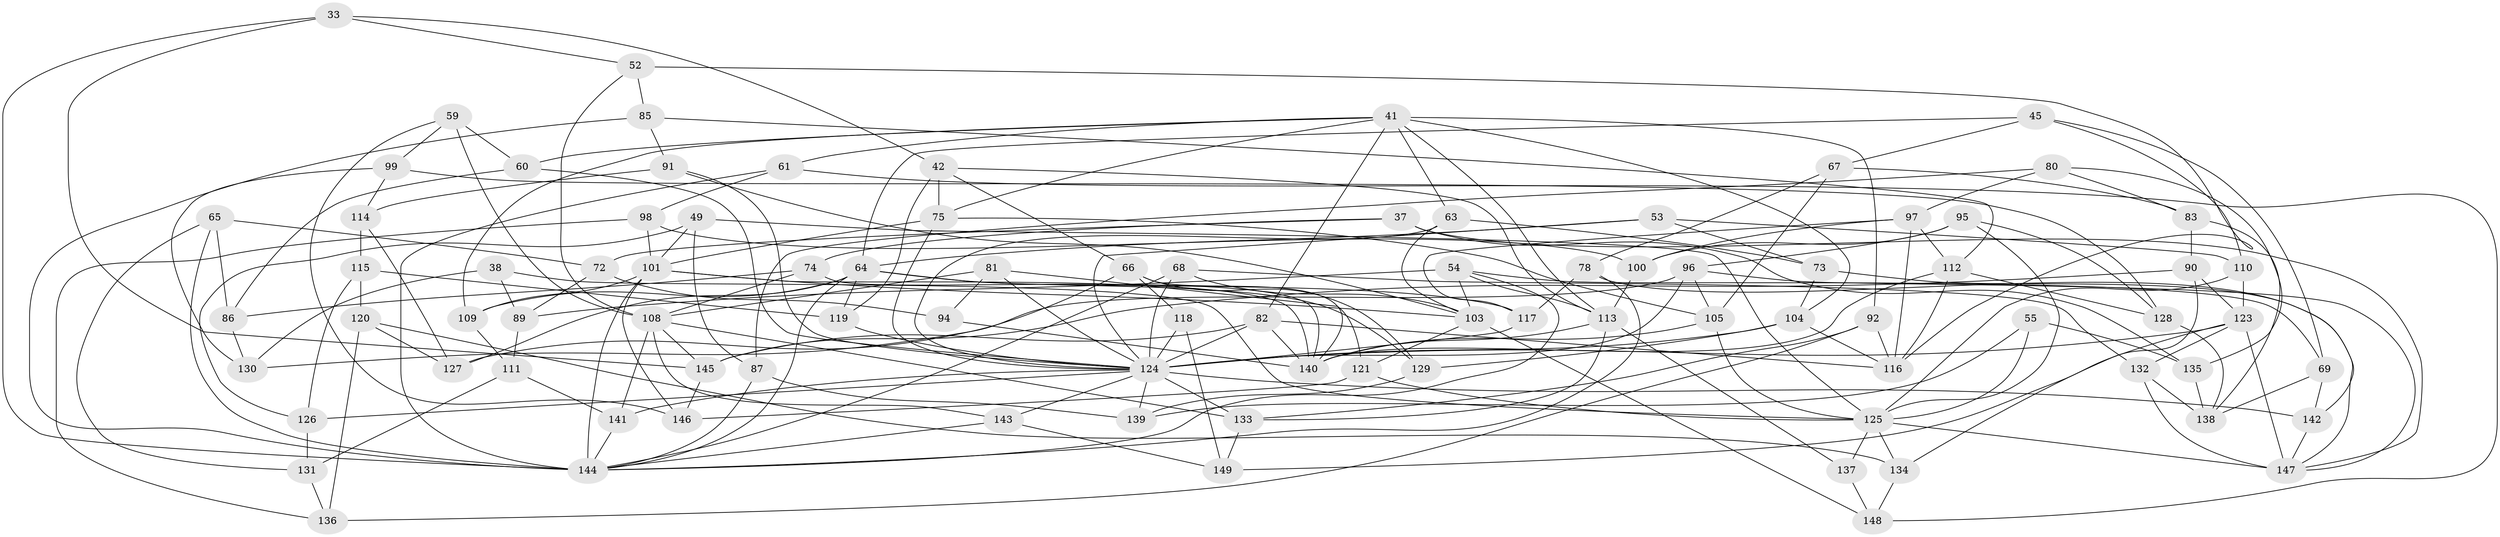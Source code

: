 // original degree distribution, {4: 1.0}
// Generated by graph-tools (version 1.1) at 2025/02/03/04/25 22:02:33]
// undirected, 89 vertices, 214 edges
graph export_dot {
graph [start="1"]
  node [color=gray90,style=filled];
  33;
  37;
  38;
  41 [super="+9+18+16"];
  42 [super="+7"];
  45;
  49;
  52;
  53;
  54 [super="+36"];
  55;
  59;
  60;
  61;
  63;
  64 [super="+1+20"];
  65;
  66 [super="+47"];
  67;
  68;
  69;
  72;
  73;
  74;
  75 [super="+62"];
  78;
  80;
  81;
  82 [super="+43"];
  83;
  85;
  86;
  87;
  89;
  90;
  91;
  92;
  94;
  95;
  96 [super="+21"];
  97 [super="+2"];
  98;
  99;
  100 [super="+79"];
  101 [super="+76+58"];
  103 [super="+24+56"];
  104 [super="+71"];
  105 [super="+4"];
  108 [super="+15+39"];
  109;
  110;
  111;
  112 [super="+12"];
  113 [super="+13+30"];
  114;
  115;
  116 [super="+31"];
  117;
  118;
  119;
  120;
  121;
  123 [super="+106"];
  124 [super="+26+102+107+50"];
  125 [super="+40+51"];
  126;
  127;
  128;
  129;
  130;
  131;
  132 [super="+34"];
  133 [super="+44"];
  134;
  135;
  136;
  137;
  138 [super="+6"];
  139;
  140 [super="+88+84"];
  141;
  142;
  143;
  144 [super="+10+32+122+77"];
  145 [super="+3"];
  146;
  147 [super="+70"];
  148;
  149;
  33 -- 42;
  33 -- 52;
  33 -- 145;
  33 -- 144;
  37 -- 135;
  37 -- 72;
  37 -- 74;
  37 -- 147;
  38 -- 130;
  38 -- 89;
  38 -- 125 [weight=2];
  41 -- 60;
  41 -- 104 [weight=2];
  41 -- 92;
  41 -- 61;
  41 -- 63;
  41 -- 75;
  41 -- 113;
  41 -- 82;
  41 -- 109;
  42 -- 75 [weight=2];
  42 -- 66;
  42 -- 119;
  42 -- 113;
  45 -- 110;
  45 -- 69;
  45 -- 67;
  45 -- 64;
  49 -- 87;
  49 -- 126;
  49 -- 125;
  49 -- 101;
  52 -- 85;
  52 -- 108;
  52 -- 116;
  53 -- 73;
  53 -- 110;
  53 -- 64;
  53 -- 124;
  54 -- 69;
  54 -- 113;
  54 -- 103 [weight=2];
  54 -- 144;
  54 -- 89;
  55 -- 139;
  55 -- 135;
  55 -- 125 [weight=2];
  59 -- 99;
  59 -- 60;
  59 -- 146;
  59 -- 108;
  60 -- 86;
  60 -- 124;
  61 -- 148;
  61 -- 98;
  61 -- 144;
  63 -- 73;
  63 -- 103;
  63 -- 124;
  64 -- 117;
  64 -- 119;
  64 -- 127;
  64 -- 129;
  64 -- 144;
  64 -- 109;
  65 -- 72;
  65 -- 86;
  65 -- 131;
  65 -- 144;
  66 -- 118 [weight=2];
  66 -- 129;
  66 -- 127;
  66 -- 140;
  67 -- 83;
  67 -- 78;
  67 -- 105;
  68 -- 132;
  68 -- 144;
  68 -- 103;
  68 -- 124;
  69 -- 142;
  69 -- 138;
  72 -- 89;
  72 -- 94;
  73 -- 104;
  73 -- 142;
  74 -- 86;
  74 -- 140;
  74 -- 108;
  75 -- 105;
  75 -- 101;
  75 -- 124;
  78 -- 117;
  78 -- 144;
  78 -- 147;
  80 -- 135;
  80 -- 97;
  80 -- 87;
  80 -- 83;
  81 -- 121;
  81 -- 94;
  81 -- 108;
  81 -- 124;
  82 -- 145 [weight=2];
  82 -- 140;
  82 -- 124;
  82 -- 116;
  83 -- 138;
  83 -- 90;
  85 -- 112;
  85 -- 91;
  85 -- 144;
  86 -- 130;
  87 -- 139;
  87 -- 144;
  89 -- 111;
  90 -- 134;
  90 -- 145;
  90 -- 123;
  91 -- 114;
  91 -- 103;
  91 -- 124;
  92 -- 136;
  92 -- 116;
  92 -- 133;
  94 -- 140 [weight=2];
  95 -- 128;
  95 -- 100;
  95 -- 96;
  95 -- 125;
  96 -- 105 [weight=2];
  96 -- 130;
  96 -- 124;
  96 -- 147;
  97 -- 117;
  97 -- 100 [weight=2];
  97 -- 112;
  97 -- 116;
  98 -- 136;
  98 -- 100;
  98 -- 101;
  99 -- 128;
  99 -- 130;
  99 -- 114;
  100 -- 113 [weight=2];
  101 -- 144 [weight=3];
  101 -- 146;
  101 -- 140 [weight=3];
  101 -- 109;
  101 -- 103;
  103 -- 121;
  103 -- 148;
  104 -- 129;
  104 -- 116;
  104 -- 124;
  105 -- 140;
  105 -- 125;
  108 -- 143;
  108 -- 141;
  108 -- 145;
  108 -- 133;
  109 -- 111;
  110 -- 123;
  110 -- 125;
  111 -- 131;
  111 -- 141;
  112 -- 128;
  112 -- 140 [weight=2];
  112 -- 116;
  113 -- 137;
  113 -- 140;
  113 -- 133;
  114 -- 127;
  114 -- 115;
  115 -- 119;
  115 -- 120;
  115 -- 126;
  117 -- 124;
  118 -- 149;
  118 -- 124;
  119 -- 124;
  120 -- 136;
  120 -- 127;
  120 -- 134;
  121 -- 146;
  121 -- 125;
  123 -- 147;
  123 -- 132 [weight=2];
  123 -- 149;
  123 -- 124 [weight=4];
  124 -- 142;
  124 -- 133 [weight=2];
  124 -- 139;
  124 -- 141;
  124 -- 126;
  124 -- 143;
  125 -- 134;
  125 -- 137 [weight=2];
  125 -- 147 [weight=2];
  126 -- 131;
  128 -- 138;
  129 -- 139;
  131 -- 136;
  132 -- 138 [weight=2];
  132 -- 147;
  133 -- 149;
  134 -- 148;
  135 -- 138;
  137 -- 148;
  141 -- 144;
  142 -- 147;
  143 -- 149;
  143 -- 144;
  145 -- 146;
}
